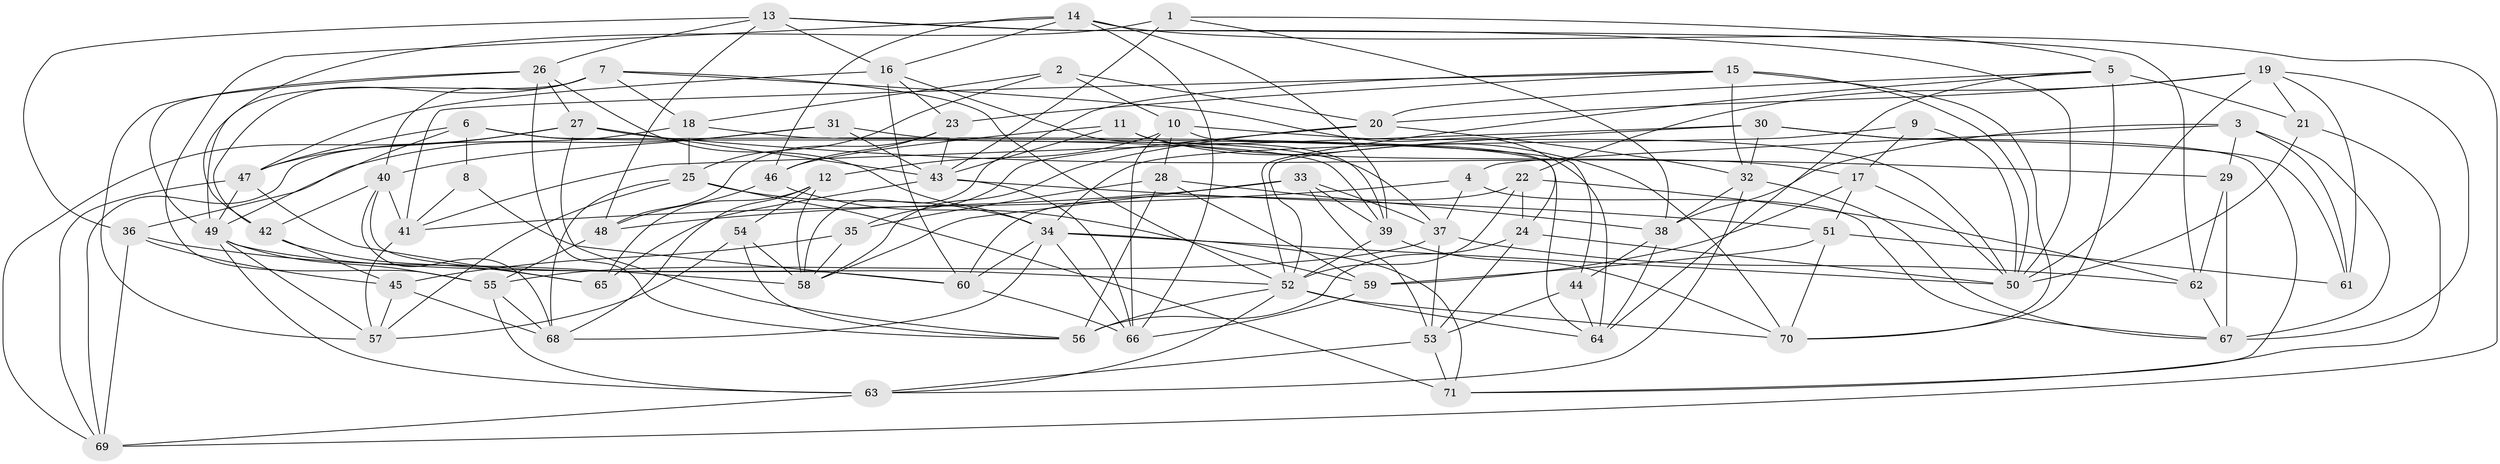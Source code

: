 // original degree distribution, {4: 1.0}
// Generated by graph-tools (version 1.1) at 2025/03/03/09/25 03:03:09]
// undirected, 71 vertices, 195 edges
graph export_dot {
graph [start="1"]
  node [color=gray90,style=filled];
  1;
  2;
  3;
  4;
  5;
  6;
  7;
  8;
  9;
  10;
  11;
  12;
  13;
  14;
  15;
  16;
  17;
  18;
  19;
  20;
  21;
  22;
  23;
  24;
  25;
  26;
  27;
  28;
  29;
  30;
  31;
  32;
  33;
  34;
  35;
  36;
  37;
  38;
  39;
  40;
  41;
  42;
  43;
  44;
  45;
  46;
  47;
  48;
  49;
  50;
  51;
  52;
  53;
  54;
  55;
  56;
  57;
  58;
  59;
  60;
  61;
  62;
  63;
  64;
  65;
  66;
  67;
  68;
  69;
  70;
  71;
  1 -- 5 [weight=1.0];
  1 -- 38 [weight=1.0];
  1 -- 42 [weight=1.0];
  1 -- 43 [weight=1.0];
  2 -- 10 [weight=1.0];
  2 -- 18 [weight=1.0];
  2 -- 20 [weight=1.0];
  2 -- 25 [weight=1.0];
  3 -- 4 [weight=1.0];
  3 -- 29 [weight=1.0];
  3 -- 38 [weight=1.0];
  3 -- 61 [weight=2.0];
  3 -- 67 [weight=1.0];
  4 -- 37 [weight=1.0];
  4 -- 41 [weight=1.0];
  4 -- 67 [weight=1.0];
  5 -- 20 [weight=1.0];
  5 -- 21 [weight=1.0];
  5 -- 52 [weight=1.0];
  5 -- 64 [weight=1.0];
  5 -- 70 [weight=1.0];
  6 -- 8 [weight=2.0];
  6 -- 39 [weight=1.0];
  6 -- 47 [weight=1.0];
  6 -- 49 [weight=1.0];
  6 -- 64 [weight=1.0];
  7 -- 18 [weight=1.0];
  7 -- 40 [weight=1.0];
  7 -- 42 [weight=1.0];
  7 -- 49 [weight=1.0];
  7 -- 52 [weight=1.0];
  7 -- 64 [weight=1.0];
  8 -- 41 [weight=1.0];
  8 -- 60 [weight=1.0];
  9 -- 17 [weight=1.0];
  9 -- 34 [weight=1.0];
  9 -- 50 [weight=2.0];
  10 -- 12 [weight=1.0];
  10 -- 24 [weight=1.0];
  10 -- 28 [weight=1.0];
  10 -- 50 [weight=1.0];
  10 -- 66 [weight=1.0];
  11 -- 17 [weight=1.0];
  11 -- 43 [weight=1.0];
  11 -- 46 [weight=1.0];
  11 -- 70 [weight=1.0];
  12 -- 54 [weight=1.0];
  12 -- 58 [weight=2.0];
  12 -- 65 [weight=1.0];
  12 -- 68 [weight=1.0];
  13 -- 16 [weight=1.0];
  13 -- 26 [weight=1.0];
  13 -- 36 [weight=1.0];
  13 -- 48 [weight=1.0];
  13 -- 50 [weight=1.0];
  13 -- 62 [weight=1.0];
  14 -- 16 [weight=1.0];
  14 -- 39 [weight=1.0];
  14 -- 46 [weight=1.0];
  14 -- 55 [weight=1.0];
  14 -- 66 [weight=1.0];
  14 -- 69 [weight=1.0];
  15 -- 23 [weight=1.0];
  15 -- 32 [weight=1.0];
  15 -- 41 [weight=1.0];
  15 -- 50 [weight=1.0];
  15 -- 58 [weight=1.0];
  15 -- 70 [weight=1.0];
  16 -- 23 [weight=1.0];
  16 -- 39 [weight=1.0];
  16 -- 47 [weight=1.0];
  16 -- 60 [weight=1.0];
  17 -- 50 [weight=1.0];
  17 -- 51 [weight=1.0];
  17 -- 59 [weight=2.0];
  18 -- 25 [weight=2.0];
  18 -- 44 [weight=1.0];
  18 -- 69 [weight=1.0];
  19 -- 20 [weight=1.0];
  19 -- 21 [weight=1.0];
  19 -- 22 [weight=1.0];
  19 -- 50 [weight=1.0];
  19 -- 61 [weight=1.0];
  19 -- 67 [weight=1.0];
  20 -- 32 [weight=1.0];
  20 -- 35 [weight=1.0];
  20 -- 58 [weight=1.0];
  21 -- 50 [weight=1.0];
  21 -- 71 [weight=1.0];
  22 -- 24 [weight=1.0];
  22 -- 52 [weight=1.0];
  22 -- 60 [weight=1.0];
  22 -- 62 [weight=2.0];
  23 -- 43 [weight=2.0];
  23 -- 46 [weight=1.0];
  23 -- 48 [weight=1.0];
  24 -- 50 [weight=1.0];
  24 -- 53 [weight=1.0];
  24 -- 56 [weight=2.0];
  25 -- 34 [weight=1.0];
  25 -- 57 [weight=1.0];
  25 -- 68 [weight=1.0];
  25 -- 71 [weight=2.0];
  26 -- 27 [weight=1.0];
  26 -- 34 [weight=1.0];
  26 -- 49 [weight=1.0];
  26 -- 56 [weight=1.0];
  26 -- 57 [weight=1.0];
  27 -- 29 [weight=1.0];
  27 -- 43 [weight=1.0];
  27 -- 47 [weight=1.0];
  27 -- 56 [weight=1.0];
  27 -- 69 [weight=1.0];
  28 -- 35 [weight=1.0];
  28 -- 38 [weight=1.0];
  28 -- 56 [weight=2.0];
  28 -- 59 [weight=1.0];
  29 -- 62 [weight=1.0];
  29 -- 67 [weight=1.0];
  30 -- 32 [weight=1.0];
  30 -- 41 [weight=1.0];
  30 -- 52 [weight=1.0];
  30 -- 61 [weight=2.0];
  30 -- 71 [weight=1.0];
  31 -- 36 [weight=1.0];
  31 -- 37 [weight=1.0];
  31 -- 40 [weight=1.0];
  31 -- 43 [weight=1.0];
  32 -- 38 [weight=1.0];
  32 -- 63 [weight=1.0];
  32 -- 67 [weight=1.0];
  33 -- 37 [weight=1.0];
  33 -- 39 [weight=1.0];
  33 -- 48 [weight=1.0];
  33 -- 53 [weight=1.0];
  33 -- 58 [weight=2.0];
  34 -- 50 [weight=1.0];
  34 -- 60 [weight=1.0];
  34 -- 66 [weight=1.0];
  34 -- 68 [weight=1.0];
  34 -- 71 [weight=1.0];
  35 -- 45 [weight=1.0];
  35 -- 58 [weight=1.0];
  36 -- 45 [weight=1.0];
  36 -- 58 [weight=2.0];
  36 -- 69 [weight=1.0];
  37 -- 53 [weight=1.0];
  37 -- 55 [weight=1.0];
  37 -- 62 [weight=1.0];
  38 -- 44 [weight=1.0];
  38 -- 64 [weight=1.0];
  39 -- 52 [weight=1.0];
  39 -- 70 [weight=1.0];
  40 -- 41 [weight=1.0];
  40 -- 42 [weight=1.0];
  40 -- 60 [weight=1.0];
  40 -- 68 [weight=1.0];
  41 -- 57 [weight=1.0];
  42 -- 45 [weight=2.0];
  42 -- 65 [weight=1.0];
  43 -- 51 [weight=2.0];
  43 -- 65 [weight=1.0];
  43 -- 66 [weight=1.0];
  44 -- 53 [weight=1.0];
  44 -- 64 [weight=1.0];
  45 -- 57 [weight=1.0];
  45 -- 68 [weight=1.0];
  46 -- 48 [weight=2.0];
  46 -- 59 [weight=1.0];
  47 -- 49 [weight=1.0];
  47 -- 65 [weight=1.0];
  47 -- 69 [weight=1.0];
  48 -- 55 [weight=1.0];
  49 -- 52 [weight=1.0];
  49 -- 55 [weight=1.0];
  49 -- 57 [weight=1.0];
  49 -- 63 [weight=1.0];
  51 -- 59 [weight=1.0];
  51 -- 61 [weight=1.0];
  51 -- 70 [weight=1.0];
  52 -- 56 [weight=1.0];
  52 -- 63 [weight=1.0];
  52 -- 64 [weight=1.0];
  52 -- 70 [weight=1.0];
  53 -- 63 [weight=1.0];
  53 -- 71 [weight=1.0];
  54 -- 56 [weight=1.0];
  54 -- 57 [weight=1.0];
  54 -- 58 [weight=1.0];
  55 -- 63 [weight=1.0];
  55 -- 68 [weight=1.0];
  59 -- 66 [weight=1.0];
  60 -- 66 [weight=1.0];
  62 -- 67 [weight=1.0];
  63 -- 69 [weight=1.0];
}
